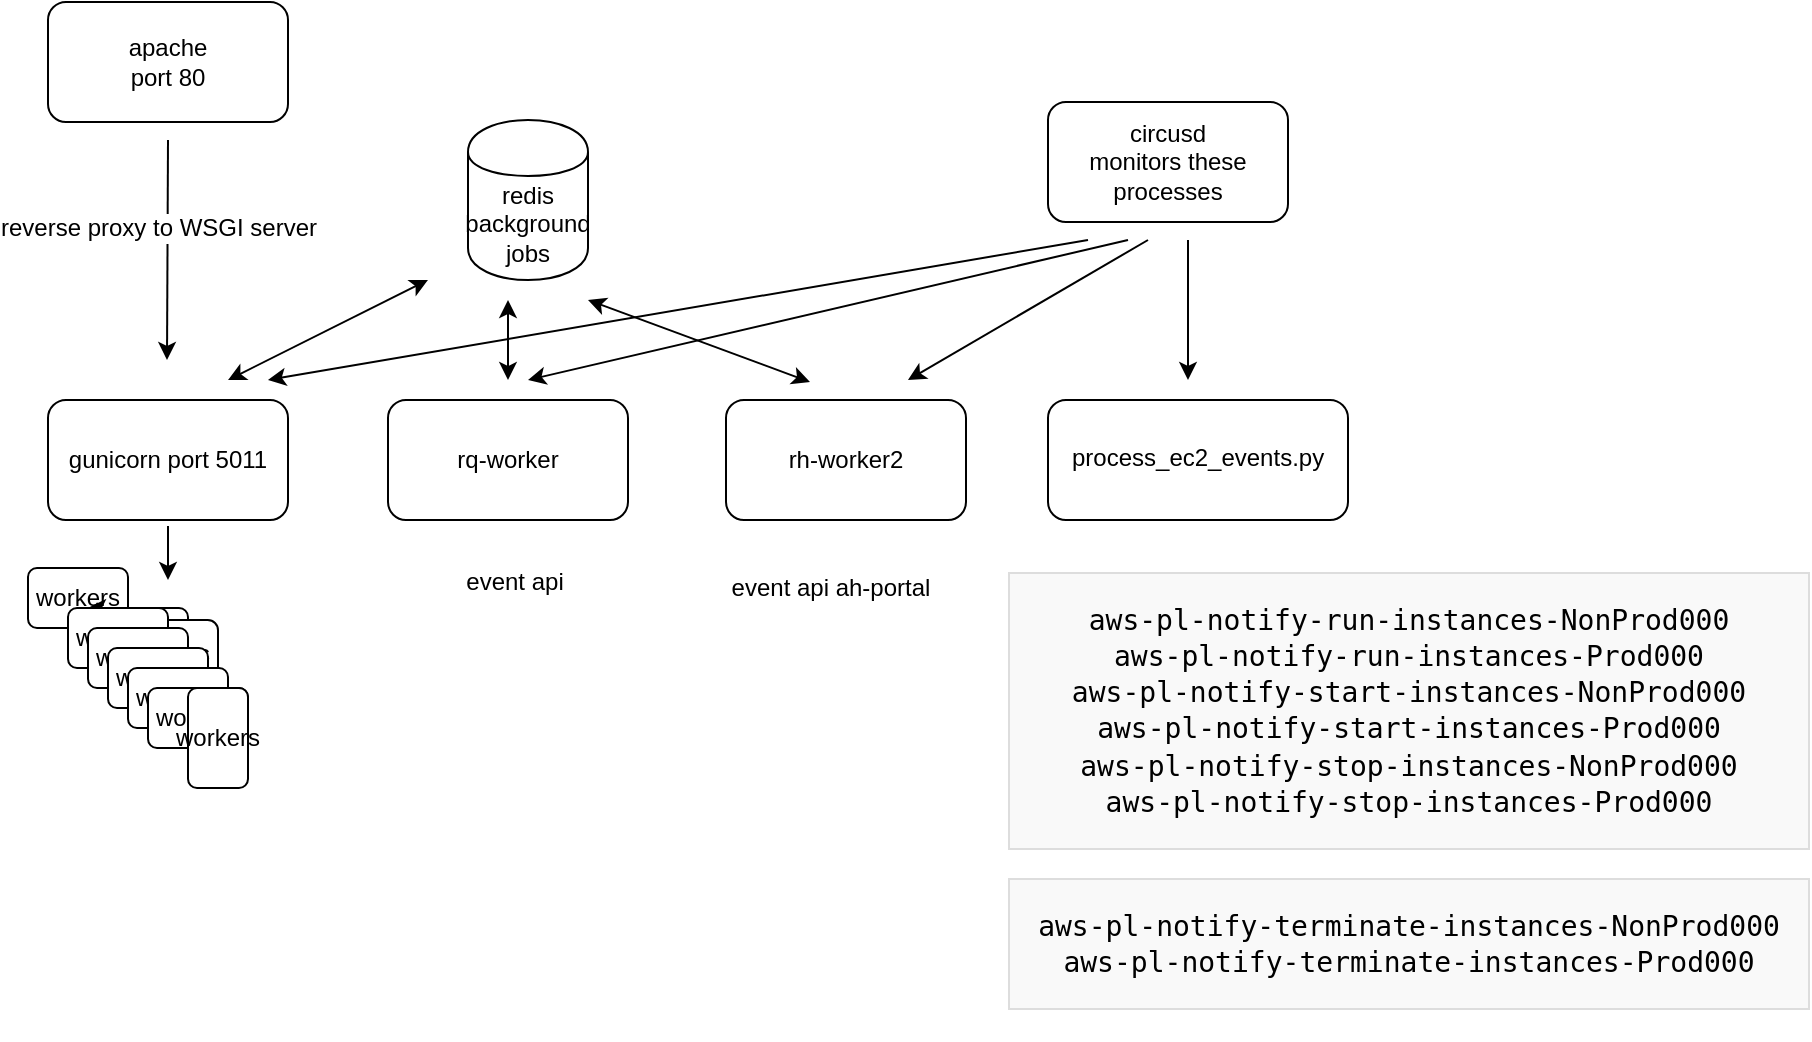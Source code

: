 <mxfile version="12.4.9" type="github">
  <diagram id="6I6xac8LYPNRdGNH9G0V" name="Page-1">
    <mxGraphModel dx="1855" dy="597" grid="1" gridSize="10" guides="1" tooltips="1" connect="1" arrows="1" fold="1" page="1" pageScale="1" pageWidth="827" pageHeight="1169" math="0" shadow="0">
      <root>
        <mxCell id="0"/>
        <mxCell id="1" parent="0"/>
        <mxCell id="7wYDEa6Z_keR5qtmBXL8-1" value="apache&lt;br&gt;port 80" style="rounded=1;whiteSpace=wrap;html=1;" parent="1" vertex="1">
          <mxGeometry x="20" y="21" width="120" height="60" as="geometry"/>
        </mxCell>
        <mxCell id="7wYDEa6Z_keR5qtmBXL8-2" value="gunicorn port 5011&lt;br&gt;" style="rounded=1;whiteSpace=wrap;html=1;" parent="1" vertex="1">
          <mxGeometry x="20" y="220" width="120" height="60" as="geometry"/>
        </mxCell>
        <mxCell id="7wYDEa6Z_keR5qtmBXL8-3" value="" style="endArrow=classic;html=1;" parent="1" edge="1">
          <mxGeometry width="50" height="50" relative="1" as="geometry">
            <mxPoint x="80" y="90" as="sourcePoint"/>
            <mxPoint x="79.5" y="200" as="targetPoint"/>
          </mxGeometry>
        </mxCell>
        <mxCell id="2WvPanqCT4wS21xxcVQg-2" value="reverse proxy to WSGI server" style="text;html=1;align=center;verticalAlign=middle;resizable=0;points=[];labelBackgroundColor=#ffffff;" parent="7wYDEa6Z_keR5qtmBXL8-3" vertex="1" connectable="0">
          <mxGeometry x="-0.2" y="-5" relative="1" as="geometry">
            <mxPoint as="offset"/>
          </mxGeometry>
        </mxCell>
        <mxCell id="7wYDEa6Z_keR5qtmBXL8-4" value="circusd&lt;br&gt;monitors these processes&lt;br&gt;" style="rounded=1;whiteSpace=wrap;html=1;" parent="1" vertex="1">
          <mxGeometry x="520" y="71" width="120" height="60" as="geometry"/>
        </mxCell>
        <mxCell id="7wYDEa6Z_keR5qtmBXL8-5" value="" style="endArrow=classic;html=1;" parent="1" edge="1">
          <mxGeometry width="50" height="50" relative="1" as="geometry">
            <mxPoint x="540" y="140" as="sourcePoint"/>
            <mxPoint x="130" y="210" as="targetPoint"/>
          </mxGeometry>
        </mxCell>
        <mxCell id="7wYDEa6Z_keR5qtmBXL8-6" value="rq-worker&lt;br&gt;" style="rounded=1;whiteSpace=wrap;html=1;" parent="1" vertex="1">
          <mxGeometry x="190" y="220" width="120" height="60" as="geometry"/>
        </mxCell>
        <mxCell id="7wYDEa6Z_keR5qtmBXL8-7" value="rh-worker2" style="rounded=1;whiteSpace=wrap;html=1;" parent="1" vertex="1">
          <mxGeometry x="359" y="220" width="120" height="60" as="geometry"/>
        </mxCell>
        <mxCell id="7wYDEa6Z_keR5qtmBXL8-8" value="" style="rounded=1;whiteSpace=wrap;html=1;" parent="1" vertex="1">
          <mxGeometry x="520" y="220" width="150" height="60" as="geometry"/>
        </mxCell>
        <mxCell id="7wYDEa6Z_keR5qtmBXL8-9" value="process_ec2_events.py" style="text;html=1;" parent="1" vertex="1">
          <mxGeometry x="530" y="235" width="150" height="30" as="geometry"/>
        </mxCell>
        <mxCell id="7wYDEa6Z_keR5qtmBXL8-11" value="" style="endArrow=classic;html=1;" parent="1" edge="1">
          <mxGeometry width="50" height="50" relative="1" as="geometry">
            <mxPoint x="560" y="140" as="sourcePoint"/>
            <mxPoint x="260" y="210" as="targetPoint"/>
          </mxGeometry>
        </mxCell>
        <mxCell id="7wYDEa6Z_keR5qtmBXL8-12" value="" style="endArrow=classic;html=1;" parent="1" edge="1">
          <mxGeometry width="50" height="50" relative="1" as="geometry">
            <mxPoint x="570" y="140" as="sourcePoint"/>
            <mxPoint x="450" y="210" as="targetPoint"/>
          </mxGeometry>
        </mxCell>
        <mxCell id="7wYDEa6Z_keR5qtmBXL8-13" value="" style="endArrow=classic;html=1;" parent="1" edge="1">
          <mxGeometry width="50" height="50" relative="1" as="geometry">
            <mxPoint x="590" y="140" as="sourcePoint"/>
            <mxPoint x="590" y="210" as="targetPoint"/>
          </mxGeometry>
        </mxCell>
        <mxCell id="7wYDEa6Z_keR5qtmBXL8-14" value="redis&lt;br&gt;background jobs" style="shape=cylinder;whiteSpace=wrap;html=1;boundedLbl=1;backgroundOutline=1;" parent="1" vertex="1">
          <mxGeometry x="230" y="80" width="60" height="80" as="geometry"/>
        </mxCell>
        <mxCell id="7wYDEa6Z_keR5qtmBXL8-15" value="" style="endArrow=classic;startArrow=classic;html=1;" parent="1" edge="1">
          <mxGeometry width="50" height="50" relative="1" as="geometry">
            <mxPoint x="250" y="210" as="sourcePoint"/>
            <mxPoint x="250" y="170" as="targetPoint"/>
          </mxGeometry>
        </mxCell>
        <mxCell id="7wYDEa6Z_keR5qtmBXL8-16" value="" style="endArrow=classic;startArrow=classic;html=1;entryX=0.35;entryY=-0.15;entryDx=0;entryDy=0;entryPerimeter=0;" parent="1" target="7wYDEa6Z_keR5qtmBXL8-7" edge="1">
          <mxGeometry width="50" height="50" relative="1" as="geometry">
            <mxPoint x="290" y="170" as="sourcePoint"/>
            <mxPoint x="340" y="120" as="targetPoint"/>
          </mxGeometry>
        </mxCell>
        <mxCell id="2WvPanqCT4wS21xxcVQg-3" value="" style="endArrow=classic;startArrow=classic;html=1;" parent="1" edge="1">
          <mxGeometry width="50" height="50" relative="1" as="geometry">
            <mxPoint x="110" y="210" as="sourcePoint"/>
            <mxPoint x="210" y="160" as="targetPoint"/>
          </mxGeometry>
        </mxCell>
        <mxCell id="2WvPanqCT4wS21xxcVQg-4" value="&lt;pre style=&quot;font-family: monospace , &amp;#34;courier&amp;#34; ; padding: 1em ; border: 1px solid rgb(221 , 221 , 221) ; background-color: rgb(249 , 249 , 249) ; line-height: 1.3em ; font-size: 14px&quot;&gt;aws-pl-notify-run-instances-NonProd000&lt;br/&gt;aws-pl-notify-run-instances-Prod000&lt;br/&gt;aws-pl-notify-start-instances-NonProd000&lt;br/&gt;aws-pl-notify-start-instances-Prod000&lt;br/&gt;aws-pl-notify-stop-instances-NonProd000&lt;br/&gt;aws-pl-notify-stop-instances-Prod000&lt;/pre&gt;&lt;pre style=&quot;font-family: monospace , &amp;#34;courier&amp;#34; ; padding: 1em ; border: 1px solid rgb(221 , 221 , 221) ; background-color: rgb(249 , 249 , 249) ; line-height: 1.3em ; font-size: 14px&quot;&gt;aws-pl-notify-terminate-instances-NonProd000&lt;br/&gt;aws-pl-notify-terminate-instances-Prod000&lt;/pre&gt;" style="text;html=1;align=center;verticalAlign=middle;resizable=0;points=[];autosize=1;" parent="1" vertex="1">
          <mxGeometry x="510" y="290" width="380" height="250" as="geometry"/>
        </mxCell>
        <mxCell id="2WvPanqCT4wS21xxcVQg-5" value="event api&lt;br&gt;" style="text;html=1;align=center;verticalAlign=middle;resizable=0;points=[];autosize=1;" parent="1" vertex="1">
          <mxGeometry x="223" y="301" width="60" height="20" as="geometry"/>
        </mxCell>
        <mxCell id="2WvPanqCT4wS21xxcVQg-6" value="event api ah-portal&lt;br&gt;" style="text;html=1;align=center;verticalAlign=middle;resizable=0;points=[];autosize=1;" parent="1" vertex="1">
          <mxGeometry x="356" y="304" width="110" height="20" as="geometry"/>
        </mxCell>
        <mxCell id="KqsyyMvF4YfD29Q2Gl0U-1" value="workers" style="rounded=1;whiteSpace=wrap;html=1;" vertex="1" parent="1">
          <mxGeometry x="10" y="304" width="50" height="30" as="geometry"/>
        </mxCell>
        <mxCell id="KqsyyMvF4YfD29Q2Gl0U-4" value="workers" style="rounded=1;whiteSpace=wrap;html=1;" vertex="1" parent="1">
          <mxGeometry x="40" y="324" width="50" height="30" as="geometry"/>
        </mxCell>
        <mxCell id="KqsyyMvF4YfD29Q2Gl0U-3" value="" style="endArrow=classic;html=1;" edge="1" parent="1">
          <mxGeometry width="50" height="50" relative="1" as="geometry">
            <mxPoint x="80" y="283" as="sourcePoint"/>
            <mxPoint x="80" y="310" as="targetPoint"/>
          </mxGeometry>
        </mxCell>
        <mxCell id="KqsyyMvF4YfD29Q2Gl0U-6" value="workers" style="rounded=1;whiteSpace=wrap;html=1;" vertex="1" parent="1">
          <mxGeometry x="55" y="330" width="50" height="34" as="geometry"/>
        </mxCell>
        <mxCell id="KqsyyMvF4YfD29Q2Gl0U-7" style="edgeStyle=orthogonalEdgeStyle;rounded=0;orthogonalLoop=1;jettySize=auto;html=1;exitX=0.25;exitY=0;exitDx=0;exitDy=0;entryX=0;entryY=0;entryDx=0;entryDy=0;" edge="1" parent="1" source="KqsyyMvF4YfD29Q2Gl0U-4" target="KqsyyMvF4YfD29Q2Gl0U-4">
          <mxGeometry relative="1" as="geometry"/>
        </mxCell>
        <mxCell id="KqsyyMvF4YfD29Q2Gl0U-8" value="workers" style="rounded=1;whiteSpace=wrap;html=1;" vertex="1" parent="1">
          <mxGeometry x="30" y="324" width="50" height="30" as="geometry"/>
        </mxCell>
        <mxCell id="KqsyyMvF4YfD29Q2Gl0U-9" value="workers" style="rounded=1;whiteSpace=wrap;html=1;" vertex="1" parent="1">
          <mxGeometry x="40" y="334" width="50" height="30" as="geometry"/>
        </mxCell>
        <mxCell id="KqsyyMvF4YfD29Q2Gl0U-10" value="workers" style="rounded=1;whiteSpace=wrap;html=1;" vertex="1" parent="1">
          <mxGeometry x="50" y="344" width="50" height="30" as="geometry"/>
        </mxCell>
        <mxCell id="KqsyyMvF4YfD29Q2Gl0U-11" value="workers" style="rounded=1;whiteSpace=wrap;html=1;" vertex="1" parent="1">
          <mxGeometry x="60" y="354" width="50" height="30" as="geometry"/>
        </mxCell>
        <mxCell id="KqsyyMvF4YfD29Q2Gl0U-12" value="workers" style="rounded=1;whiteSpace=wrap;html=1;" vertex="1" parent="1">
          <mxGeometry x="70" y="364" width="50" height="30" as="geometry"/>
        </mxCell>
        <mxCell id="KqsyyMvF4YfD29Q2Gl0U-13" value="workers" style="rounded=1;whiteSpace=wrap;html=1;direction=south;" vertex="1" parent="1">
          <mxGeometry x="90" y="364" width="30" height="50" as="geometry"/>
        </mxCell>
      </root>
    </mxGraphModel>
  </diagram>
</mxfile>
